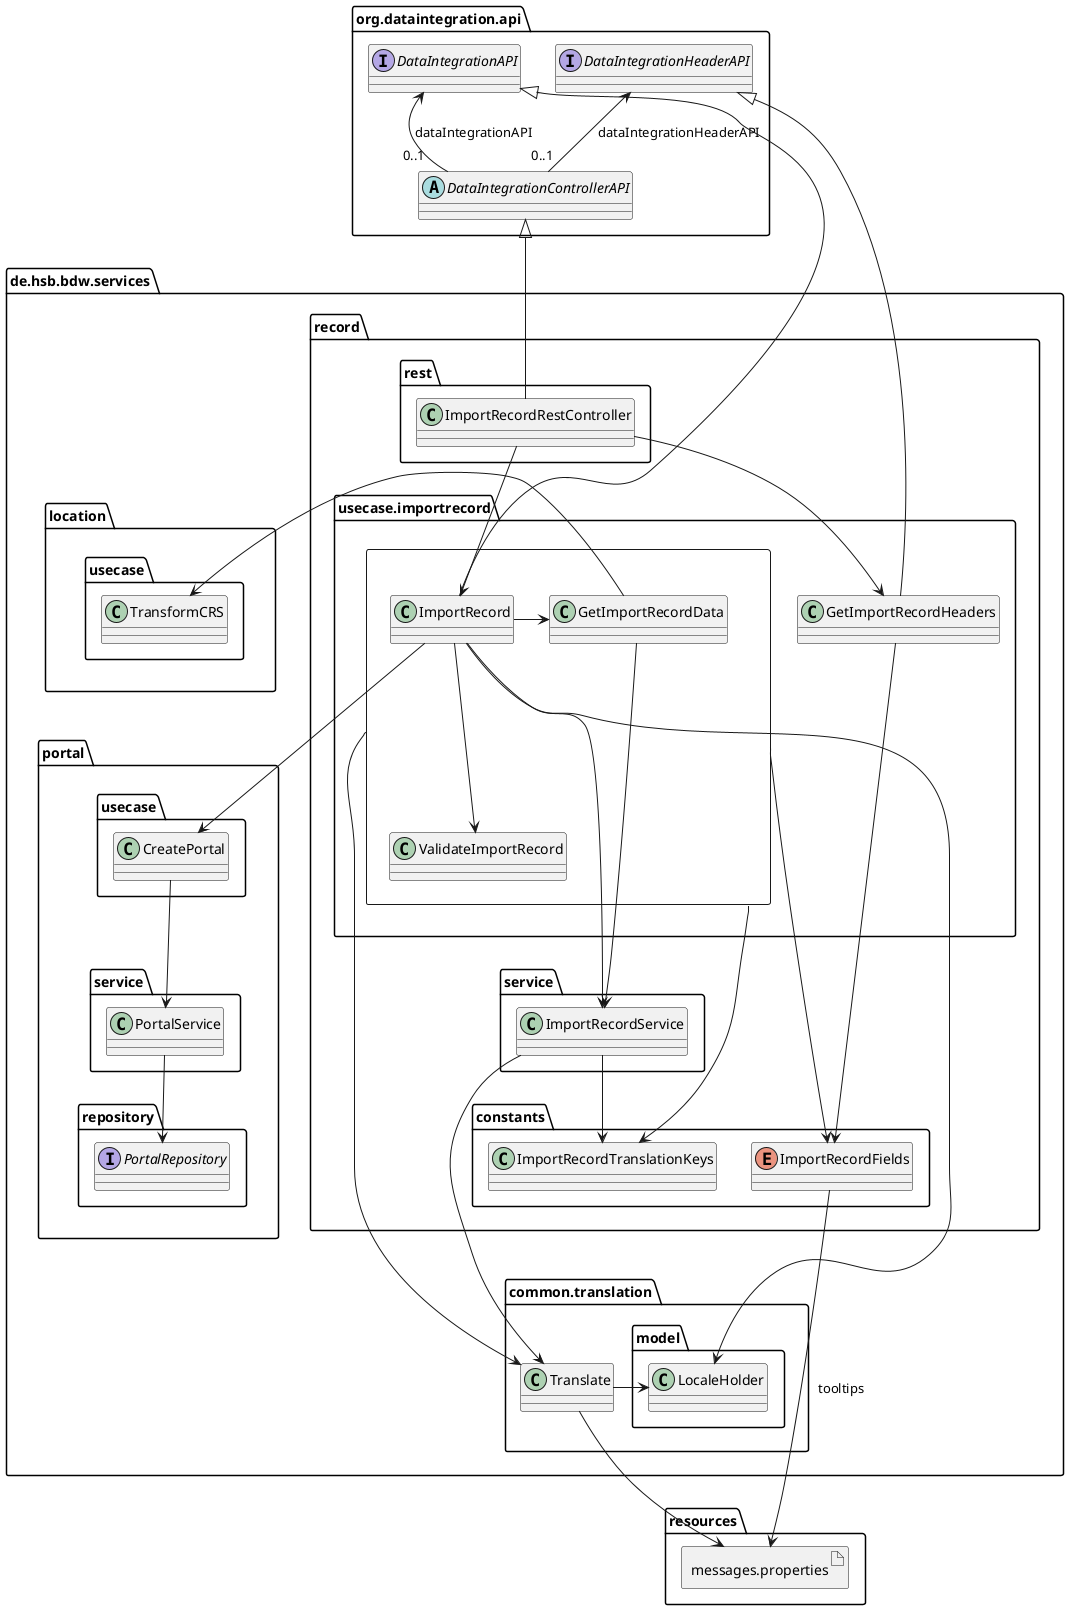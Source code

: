  @startuml

package "org.dataintegration.api" as dataIntegrationAPI {
    abstract class DataIntegrationControllerAPI {

    }

    interface DataIntegrationAPI {

    }

    interface DataIntegrationHeaderAPI {

    }
}

DataIntegrationHeaderAPI  <-- "0..1" DataIntegrationControllerAPI: dataIntegrationHeaderAPI
DataIntegrationAPI  <-- "0..1" DataIntegrationControllerAPI: dataIntegrationAPI

package "de.hsb.bdw.services" as bdwServices {

    package record {
        package rest {
            class ImportRecordRestController
        }

        package constants {
            enum ImportRecordFields
            class ImportRecordTranslationKeys
        }

        package "usecase.importrecord" as importRecordUsecase {
            rectangle " " as importRecords {
                class GetImportRecordData
                class ImportRecord
                class ValidateImportRecord
            }

            class GetImportRecordHeaders
        }

        package service {
            class ImportRecordService
        }
    }

     package location {
        package usecase {
            class TransformCRS
        }
    }

    package portal {
        package usecase {
            class CreatePortal
        }

        package service {
            class PortalService
        }

        package repository {
            interface PortalRepository
        }
    }

    package "common.translation" as commonTranslation {
        package model {
            class LocaleHolder
        }

        class Translate
    }

}

package resources {
    artifact "messages.properties" as messagesProperties {
    }
}

DataIntegrationAPI <|-- ImportRecord
DataIntegrationHeaderAPI <|-- GetImportRecordHeaders

DataIntegrationControllerAPI <|-- ImportRecordRestController

ImportRecordRestController --> GetImportRecordHeaders

ImportRecordRestController --> ImportRecord
ImportRecord -> GetImportRecordData
ImportRecord --> ValidateImportRecord
ImportRecord --> ImportRecordService

GetImportRecordData ---> ImportRecordService

importRecords ---> ImportRecordFields
GetImportRecordHeaders ---> ImportRecordFields

Translate -> LocaleHolder

ImportRecordService ---> Translate
importRecords -> Translate

ImportRecordService --> ImportRecordTranslationKeys
importRecords -> ImportRecordTranslationKeys

GetImportRecordData -> TransformCRS

ImportRecord -> CreatePortal
CreatePortal --> PortalService
PortalService --> PortalRepository

location -[hidden]-> portal

ImportRecord -> LocaleHolder

Translate --> messagesProperties
ImportRecordFields --> messagesProperties: tooltips

@enduml